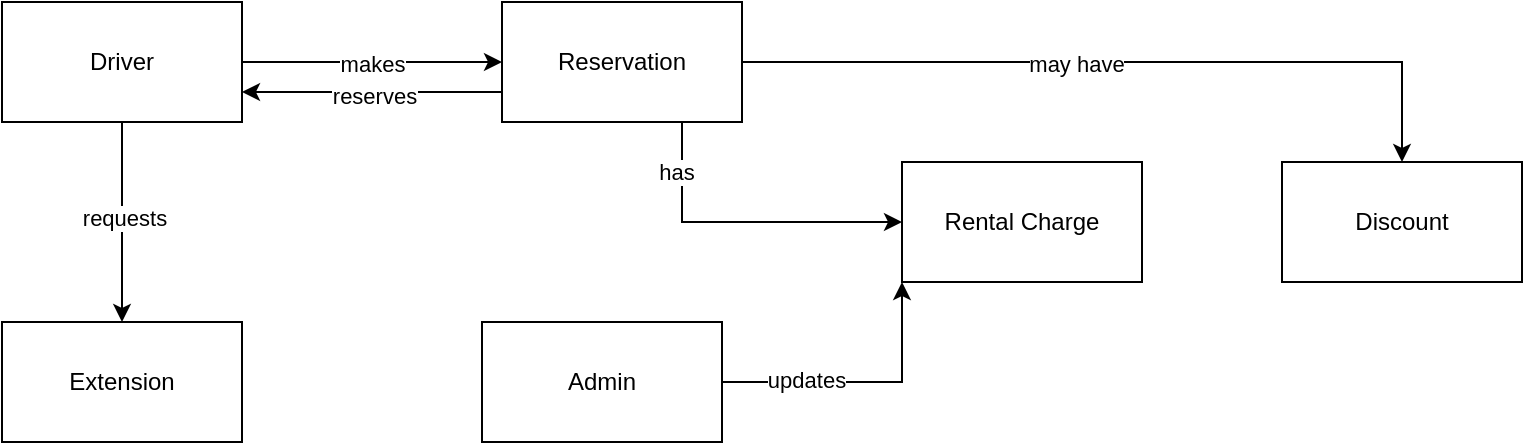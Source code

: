 <mxfile version="24.7.16">
  <diagram name="Page-1" id="Pi7ekk1gOqCMkIKP1s1b">
    <mxGraphModel dx="1050" dy="522" grid="1" gridSize="10" guides="1" tooltips="1" connect="1" arrows="1" fold="1" page="1" pageScale="1" pageWidth="850" pageHeight="1100" math="0" shadow="0">
      <root>
        <mxCell id="0" />
        <mxCell id="1" parent="0" />
        <mxCell id="8dF4_pI3xmYzBbSQNe2d-7" style="edgeStyle=orthogonalEdgeStyle;rounded=0;orthogonalLoop=1;jettySize=auto;html=1;exitX=1;exitY=0.5;exitDx=0;exitDy=0;entryX=0;entryY=0.5;entryDx=0;entryDy=0;" edge="1" parent="1" source="8dF4_pI3xmYzBbSQNe2d-1" target="8dF4_pI3xmYzBbSQNe2d-2">
          <mxGeometry relative="1" as="geometry" />
        </mxCell>
        <mxCell id="8dF4_pI3xmYzBbSQNe2d-8" value="makes" style="edgeLabel;html=1;align=center;verticalAlign=middle;resizable=0;points=[];" vertex="1" connectable="0" parent="8dF4_pI3xmYzBbSQNe2d-7">
          <mxGeometry y="-1" relative="1" as="geometry">
            <mxPoint as="offset" />
          </mxGeometry>
        </mxCell>
        <mxCell id="8dF4_pI3xmYzBbSQNe2d-11" style="edgeStyle=orthogonalEdgeStyle;rounded=0;orthogonalLoop=1;jettySize=auto;html=1;exitX=0.5;exitY=1;exitDx=0;exitDy=0;entryX=0.5;entryY=0;entryDx=0;entryDy=0;" edge="1" parent="1" source="8dF4_pI3xmYzBbSQNe2d-1" target="8dF4_pI3xmYzBbSQNe2d-3">
          <mxGeometry relative="1" as="geometry" />
        </mxCell>
        <mxCell id="8dF4_pI3xmYzBbSQNe2d-12" value="requests" style="edgeLabel;html=1;align=center;verticalAlign=middle;resizable=0;points=[];" vertex="1" connectable="0" parent="8dF4_pI3xmYzBbSQNe2d-11">
          <mxGeometry x="-0.044" y="1" relative="1" as="geometry">
            <mxPoint as="offset" />
          </mxGeometry>
        </mxCell>
        <mxCell id="8dF4_pI3xmYzBbSQNe2d-1" value="Driver" style="rounded=0;whiteSpace=wrap;html=1;" vertex="1" parent="1">
          <mxGeometry x="40" y="40" width="120" height="60" as="geometry" />
        </mxCell>
        <mxCell id="8dF4_pI3xmYzBbSQNe2d-19" style="edgeStyle=orthogonalEdgeStyle;rounded=0;orthogonalLoop=1;jettySize=auto;html=1;exitX=0.75;exitY=1;exitDx=0;exitDy=0;entryX=0;entryY=0.5;entryDx=0;entryDy=0;" edge="1" parent="1" source="8dF4_pI3xmYzBbSQNe2d-2" target="8dF4_pI3xmYzBbSQNe2d-5">
          <mxGeometry relative="1" as="geometry" />
        </mxCell>
        <mxCell id="8dF4_pI3xmYzBbSQNe2d-20" value="has" style="edgeLabel;html=1;align=center;verticalAlign=middle;resizable=0;points=[];" vertex="1" connectable="0" parent="8dF4_pI3xmYzBbSQNe2d-19">
          <mxGeometry x="-0.69" y="-3" relative="1" as="geometry">
            <mxPoint as="offset" />
          </mxGeometry>
        </mxCell>
        <mxCell id="8dF4_pI3xmYzBbSQNe2d-22" style="edgeStyle=orthogonalEdgeStyle;rounded=0;orthogonalLoop=1;jettySize=auto;html=1;exitX=1;exitY=0.5;exitDx=0;exitDy=0;entryX=0.5;entryY=0;entryDx=0;entryDy=0;" edge="1" parent="1" source="8dF4_pI3xmYzBbSQNe2d-2" target="8dF4_pI3xmYzBbSQNe2d-6">
          <mxGeometry relative="1" as="geometry" />
        </mxCell>
        <mxCell id="8dF4_pI3xmYzBbSQNe2d-23" value="may have" style="edgeLabel;html=1;align=center;verticalAlign=middle;resizable=0;points=[];" vertex="1" connectable="0" parent="8dF4_pI3xmYzBbSQNe2d-22">
          <mxGeometry x="-0.121" y="-1" relative="1" as="geometry">
            <mxPoint as="offset" />
          </mxGeometry>
        </mxCell>
        <mxCell id="8dF4_pI3xmYzBbSQNe2d-24" style="edgeStyle=orthogonalEdgeStyle;rounded=0;orthogonalLoop=1;jettySize=auto;html=1;exitX=0;exitY=0.75;exitDx=0;exitDy=0;entryX=1;entryY=0.75;entryDx=0;entryDy=0;" edge="1" parent="1" source="8dF4_pI3xmYzBbSQNe2d-2" target="8dF4_pI3xmYzBbSQNe2d-1">
          <mxGeometry relative="1" as="geometry" />
        </mxCell>
        <mxCell id="8dF4_pI3xmYzBbSQNe2d-25" value="reserves" style="edgeLabel;html=1;align=center;verticalAlign=middle;resizable=0;points=[];" vertex="1" connectable="0" parent="8dF4_pI3xmYzBbSQNe2d-24">
          <mxGeometry x="-0.015" y="2" relative="1" as="geometry">
            <mxPoint as="offset" />
          </mxGeometry>
        </mxCell>
        <mxCell id="8dF4_pI3xmYzBbSQNe2d-2" value="Reservation" style="rounded=0;whiteSpace=wrap;html=1;" vertex="1" parent="1">
          <mxGeometry x="290" y="40" width="120" height="60" as="geometry" />
        </mxCell>
        <mxCell id="8dF4_pI3xmYzBbSQNe2d-3" value="Extension" style="rounded=0;whiteSpace=wrap;html=1;" vertex="1" parent="1">
          <mxGeometry x="40" y="200" width="120" height="60" as="geometry" />
        </mxCell>
        <mxCell id="8dF4_pI3xmYzBbSQNe2d-15" style="edgeStyle=orthogonalEdgeStyle;rounded=0;orthogonalLoop=1;jettySize=auto;html=1;exitX=1;exitY=0;exitDx=0;exitDy=0;entryX=0;entryY=1;entryDx=0;entryDy=0;" edge="1" parent="1" source="8dF4_pI3xmYzBbSQNe2d-4" target="8dF4_pI3xmYzBbSQNe2d-5">
          <mxGeometry relative="1" as="geometry">
            <Array as="points">
              <mxPoint x="400" y="230" />
              <mxPoint x="490" y="230" />
            </Array>
          </mxGeometry>
        </mxCell>
        <mxCell id="8dF4_pI3xmYzBbSQNe2d-28" value="updates" style="edgeLabel;html=1;align=center;verticalAlign=middle;resizable=0;points=[];" vertex="1" connectable="0" parent="8dF4_pI3xmYzBbSQNe2d-15">
          <mxGeometry x="-0.153" y="1" relative="1" as="geometry">
            <mxPoint as="offset" />
          </mxGeometry>
        </mxCell>
        <mxCell id="8dF4_pI3xmYzBbSQNe2d-4" value="Admin" style="rounded=0;whiteSpace=wrap;html=1;" vertex="1" parent="1">
          <mxGeometry x="280" y="200" width="120" height="60" as="geometry" />
        </mxCell>
        <mxCell id="8dF4_pI3xmYzBbSQNe2d-5" value="Rental Charge" style="rounded=0;whiteSpace=wrap;html=1;" vertex="1" parent="1">
          <mxGeometry x="490" y="120" width="120" height="60" as="geometry" />
        </mxCell>
        <mxCell id="8dF4_pI3xmYzBbSQNe2d-6" value="Discount" style="rounded=0;whiteSpace=wrap;html=1;" vertex="1" parent="1">
          <mxGeometry x="680" y="120" width="120" height="60" as="geometry" />
        </mxCell>
      </root>
    </mxGraphModel>
  </diagram>
</mxfile>
